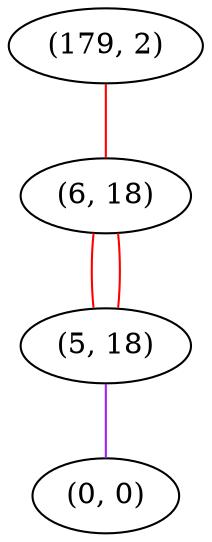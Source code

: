 graph "" {
"(179, 2)";
"(6, 18)";
"(5, 18)";
"(0, 0)";
"(179, 2)" -- "(6, 18)"  [color=red, key=0, weight=1];
"(6, 18)" -- "(5, 18)"  [color=red, key=0, weight=1];
"(6, 18)" -- "(5, 18)"  [color=red, key=1, weight=1];
"(5, 18)" -- "(0, 0)"  [color=purple, key=0, weight=4];
}

